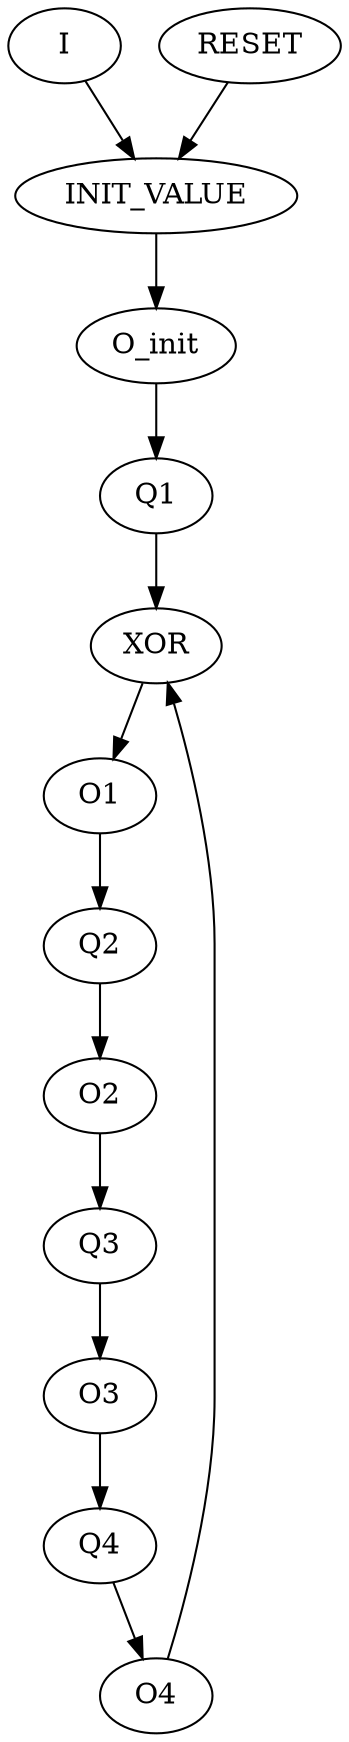 digraph shift_register {

I [LABEL = "INPUT"];
RESET [LABEL = "INPUT"];

INIT_VALUE [LABEL = "OR2"];

XOR [LABEL = "XOR2" ];

Q1 [LABEL = "FF"];
Q2 [LABEL = "FF"];
Q3 [LABEL = "FF"];
Q4 [LABEL = "FF"];

O1 [LABEL = "OUTPUT"];
O2 [LABEL = "OUTPUT"];
O3 [LABEL = "OUTPUT"];
O4 [LABEL = "OUTPUT"];
O_init [LABEL = "OUTPUT"];

I -> INIT_VALUE -> O_init -> Q1;
RESET -> INIT_VALUE;

Q1 -> XOR -> O1 -> Q2;
Q2 -> O2 -> Q3;
Q3 -> O3 -> Q4;
Q4 -> O4 -> XOR;

}
